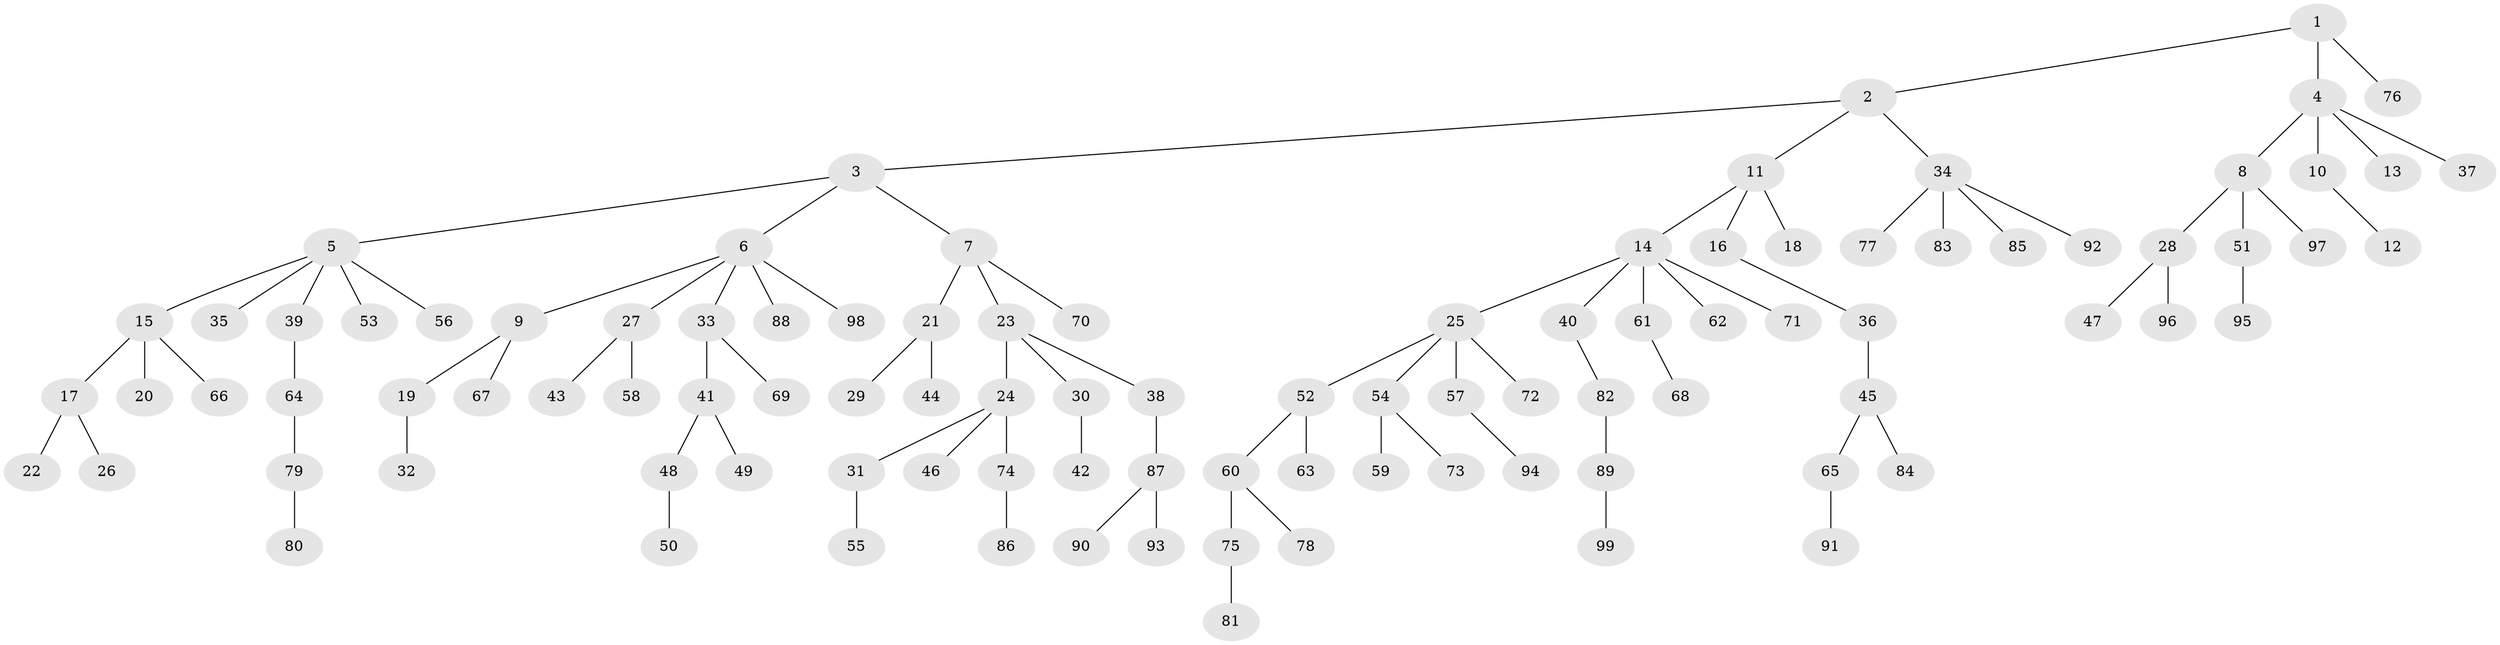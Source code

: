 // Generated by graph-tools (version 1.1) at 2025/15/03/09/25 04:15:29]
// undirected, 99 vertices, 98 edges
graph export_dot {
graph [start="1"]
  node [color=gray90,style=filled];
  1;
  2;
  3;
  4;
  5;
  6;
  7;
  8;
  9;
  10;
  11;
  12;
  13;
  14;
  15;
  16;
  17;
  18;
  19;
  20;
  21;
  22;
  23;
  24;
  25;
  26;
  27;
  28;
  29;
  30;
  31;
  32;
  33;
  34;
  35;
  36;
  37;
  38;
  39;
  40;
  41;
  42;
  43;
  44;
  45;
  46;
  47;
  48;
  49;
  50;
  51;
  52;
  53;
  54;
  55;
  56;
  57;
  58;
  59;
  60;
  61;
  62;
  63;
  64;
  65;
  66;
  67;
  68;
  69;
  70;
  71;
  72;
  73;
  74;
  75;
  76;
  77;
  78;
  79;
  80;
  81;
  82;
  83;
  84;
  85;
  86;
  87;
  88;
  89;
  90;
  91;
  92;
  93;
  94;
  95;
  96;
  97;
  98;
  99;
  1 -- 2;
  1 -- 4;
  1 -- 76;
  2 -- 3;
  2 -- 11;
  2 -- 34;
  3 -- 5;
  3 -- 6;
  3 -- 7;
  4 -- 8;
  4 -- 10;
  4 -- 13;
  4 -- 37;
  5 -- 15;
  5 -- 35;
  5 -- 39;
  5 -- 53;
  5 -- 56;
  6 -- 9;
  6 -- 27;
  6 -- 33;
  6 -- 88;
  6 -- 98;
  7 -- 21;
  7 -- 23;
  7 -- 70;
  8 -- 28;
  8 -- 51;
  8 -- 97;
  9 -- 19;
  9 -- 67;
  10 -- 12;
  11 -- 14;
  11 -- 16;
  11 -- 18;
  14 -- 25;
  14 -- 40;
  14 -- 61;
  14 -- 62;
  14 -- 71;
  15 -- 17;
  15 -- 20;
  15 -- 66;
  16 -- 36;
  17 -- 22;
  17 -- 26;
  19 -- 32;
  21 -- 29;
  21 -- 44;
  23 -- 24;
  23 -- 30;
  23 -- 38;
  24 -- 31;
  24 -- 46;
  24 -- 74;
  25 -- 52;
  25 -- 54;
  25 -- 57;
  25 -- 72;
  27 -- 43;
  27 -- 58;
  28 -- 47;
  28 -- 96;
  30 -- 42;
  31 -- 55;
  33 -- 41;
  33 -- 69;
  34 -- 77;
  34 -- 83;
  34 -- 85;
  34 -- 92;
  36 -- 45;
  38 -- 87;
  39 -- 64;
  40 -- 82;
  41 -- 48;
  41 -- 49;
  45 -- 65;
  45 -- 84;
  48 -- 50;
  51 -- 95;
  52 -- 60;
  52 -- 63;
  54 -- 59;
  54 -- 73;
  57 -- 94;
  60 -- 75;
  60 -- 78;
  61 -- 68;
  64 -- 79;
  65 -- 91;
  74 -- 86;
  75 -- 81;
  79 -- 80;
  82 -- 89;
  87 -- 90;
  87 -- 93;
  89 -- 99;
}
